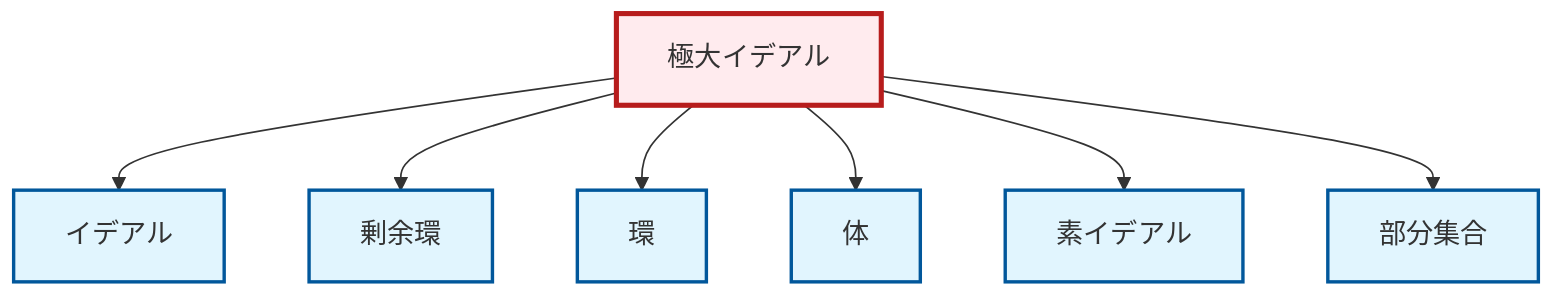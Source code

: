graph TD
    classDef definition fill:#e1f5fe,stroke:#01579b,stroke-width:2px
    classDef theorem fill:#f3e5f5,stroke:#4a148c,stroke-width:2px
    classDef axiom fill:#fff3e0,stroke:#e65100,stroke-width:2px
    classDef example fill:#e8f5e9,stroke:#1b5e20,stroke-width:2px
    classDef current fill:#ffebee,stroke:#b71c1c,stroke-width:3px
    def-maximal-ideal["極大イデアル"]:::definition
    def-quotient-ring["剰余環"]:::definition
    def-prime-ideal["素イデアル"]:::definition
    def-field["体"]:::definition
    def-subset["部分集合"]:::definition
    def-ring["環"]:::definition
    def-ideal["イデアル"]:::definition
    def-maximal-ideal --> def-ideal
    def-maximal-ideal --> def-quotient-ring
    def-maximal-ideal --> def-ring
    def-maximal-ideal --> def-field
    def-maximal-ideal --> def-prime-ideal
    def-maximal-ideal --> def-subset
    class def-maximal-ideal current